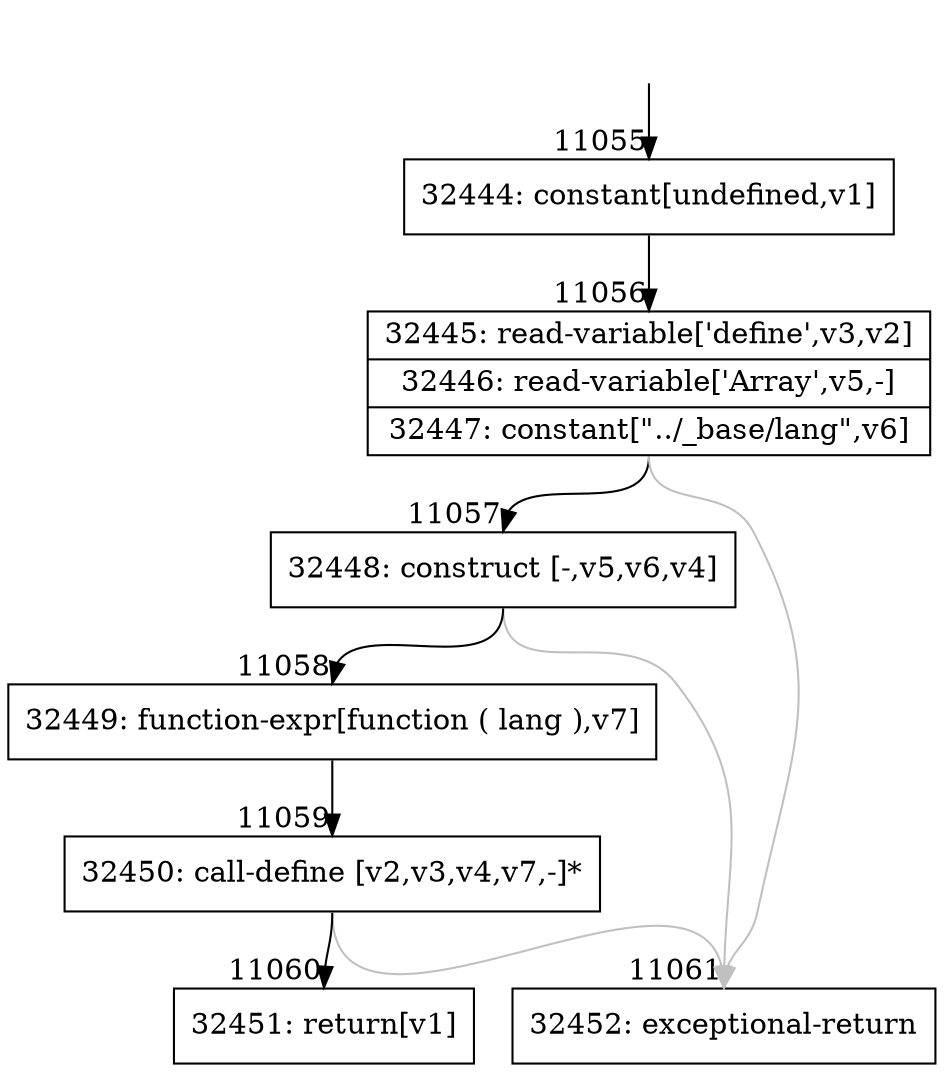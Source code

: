 digraph {
rankdir="TD"
BB_entry802[shape=none,label=""];
BB_entry802 -> BB11055 [tailport=s, headport=n, headlabel="    11055"]
BB11055 [shape=record label="{32444: constant[undefined,v1]}" ] 
BB11055 -> BB11056 [tailport=s, headport=n, headlabel="      11056"]
BB11056 [shape=record label="{32445: read-variable['define',v3,v2]|32446: read-variable['Array',v5,-]|32447: constant[\"../_base/lang\",v6]}" ] 
BB11056 -> BB11057 [tailport=s, headport=n, headlabel="      11057"]
BB11056 -> BB11061 [tailport=s, headport=n, color=gray, headlabel="      11061"]
BB11057 [shape=record label="{32448: construct [-,v5,v6,v4]}" ] 
BB11057 -> BB11058 [tailport=s, headport=n, headlabel="      11058"]
BB11057 -> BB11061 [tailport=s, headport=n, color=gray]
BB11058 [shape=record label="{32449: function-expr[function ( lang ),v7]}" ] 
BB11058 -> BB11059 [tailport=s, headport=n, headlabel="      11059"]
BB11059 [shape=record label="{32450: call-define [v2,v3,v4,v7,-]*}" ] 
BB11059 -> BB11060 [tailport=s, headport=n, headlabel="      11060"]
BB11059 -> BB11061 [tailport=s, headport=n, color=gray]
BB11060 [shape=record label="{32451: return[v1]}" ] 
BB11061 [shape=record label="{32452: exceptional-return}" ] 
//#$~ 15514
}
